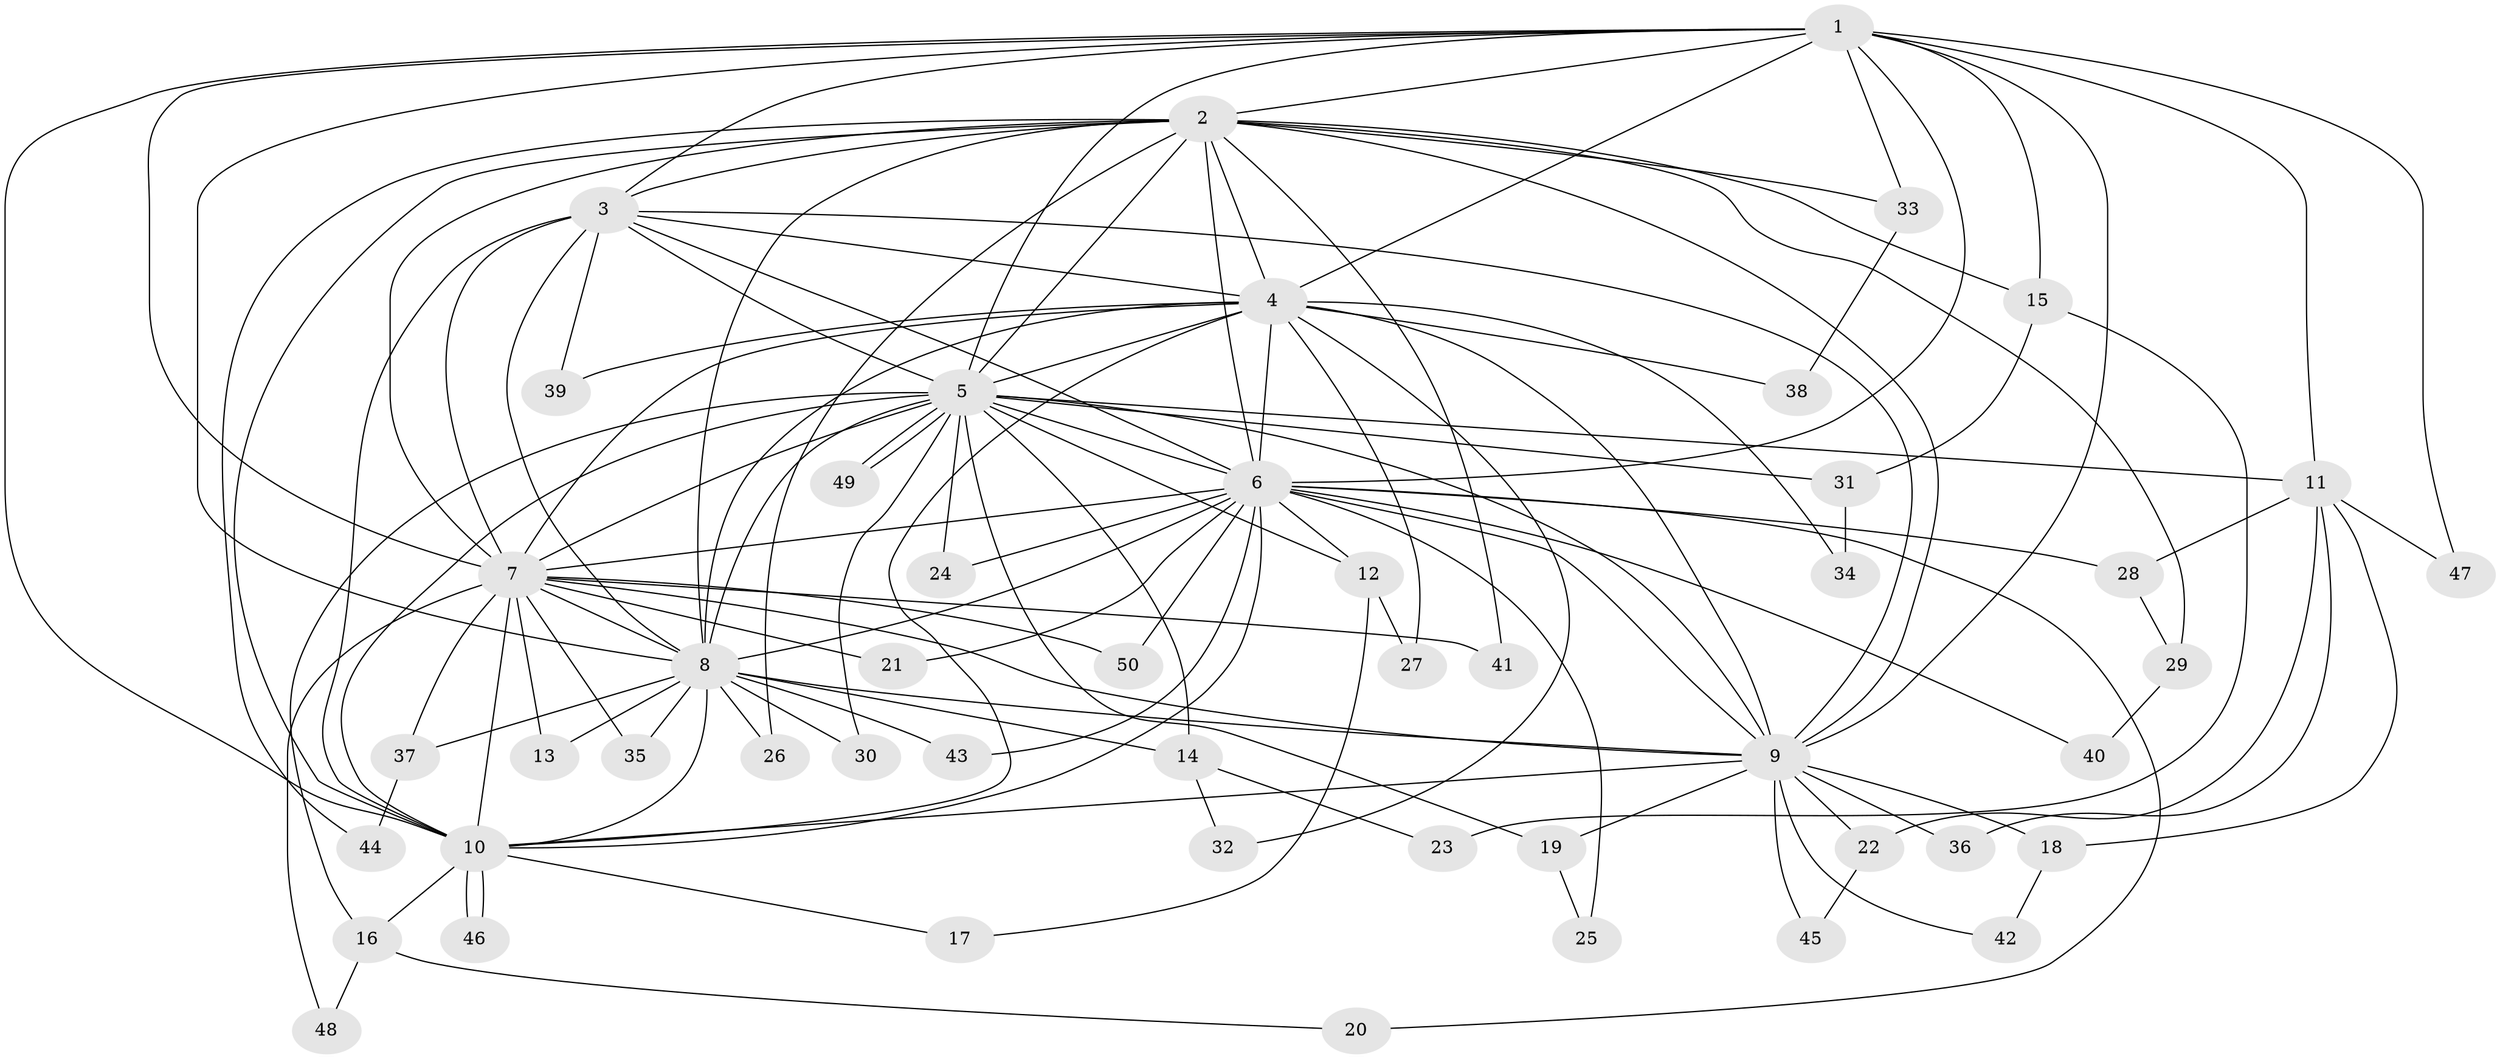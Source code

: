 // coarse degree distribution, {11: 0.058823529411764705, 13: 0.058823529411764705, 12: 0.029411764705882353, 17: 0.029411764705882353, 20: 0.029411764705882353, 9: 0.029411764705882353, 6: 0.029411764705882353, 2: 0.5, 4: 0.058823529411764705, 3: 0.14705882352941177, 1: 0.029411764705882353}
// Generated by graph-tools (version 1.1) at 2025/41/03/06/25 10:41:44]
// undirected, 50 vertices, 125 edges
graph export_dot {
graph [start="1"]
  node [color=gray90,style=filled];
  1;
  2;
  3;
  4;
  5;
  6;
  7;
  8;
  9;
  10;
  11;
  12;
  13;
  14;
  15;
  16;
  17;
  18;
  19;
  20;
  21;
  22;
  23;
  24;
  25;
  26;
  27;
  28;
  29;
  30;
  31;
  32;
  33;
  34;
  35;
  36;
  37;
  38;
  39;
  40;
  41;
  42;
  43;
  44;
  45;
  46;
  47;
  48;
  49;
  50;
  1 -- 2;
  1 -- 3;
  1 -- 4;
  1 -- 5;
  1 -- 6;
  1 -- 7;
  1 -- 8;
  1 -- 9;
  1 -- 10;
  1 -- 11;
  1 -- 15;
  1 -- 33;
  1 -- 47;
  2 -- 3;
  2 -- 4;
  2 -- 5;
  2 -- 6;
  2 -- 7;
  2 -- 8;
  2 -- 9;
  2 -- 10;
  2 -- 15;
  2 -- 26;
  2 -- 29;
  2 -- 33;
  2 -- 41;
  2 -- 44;
  3 -- 4;
  3 -- 5;
  3 -- 6;
  3 -- 7;
  3 -- 8;
  3 -- 9;
  3 -- 10;
  3 -- 39;
  4 -- 5;
  4 -- 6;
  4 -- 7;
  4 -- 8;
  4 -- 9;
  4 -- 10;
  4 -- 27;
  4 -- 32;
  4 -- 34;
  4 -- 38;
  4 -- 39;
  5 -- 6;
  5 -- 7;
  5 -- 8;
  5 -- 9;
  5 -- 10;
  5 -- 11;
  5 -- 12;
  5 -- 14;
  5 -- 16;
  5 -- 19;
  5 -- 24;
  5 -- 30;
  5 -- 31;
  5 -- 49;
  5 -- 49;
  6 -- 7;
  6 -- 8;
  6 -- 9;
  6 -- 10;
  6 -- 12;
  6 -- 20;
  6 -- 21;
  6 -- 24;
  6 -- 25;
  6 -- 28;
  6 -- 40;
  6 -- 43;
  6 -- 50;
  7 -- 8;
  7 -- 9;
  7 -- 10;
  7 -- 13;
  7 -- 21;
  7 -- 35;
  7 -- 37;
  7 -- 41;
  7 -- 48;
  7 -- 50;
  8 -- 9;
  8 -- 10;
  8 -- 13;
  8 -- 14;
  8 -- 26;
  8 -- 30;
  8 -- 35;
  8 -- 37;
  8 -- 43;
  9 -- 10;
  9 -- 18;
  9 -- 19;
  9 -- 22;
  9 -- 36;
  9 -- 42;
  9 -- 45;
  10 -- 16;
  10 -- 17;
  10 -- 46;
  10 -- 46;
  11 -- 18;
  11 -- 22;
  11 -- 28;
  11 -- 36;
  11 -- 47;
  12 -- 17;
  12 -- 27;
  14 -- 23;
  14 -- 32;
  15 -- 23;
  15 -- 31;
  16 -- 20;
  16 -- 48;
  18 -- 42;
  19 -- 25;
  22 -- 45;
  28 -- 29;
  29 -- 40;
  31 -- 34;
  33 -- 38;
  37 -- 44;
}
